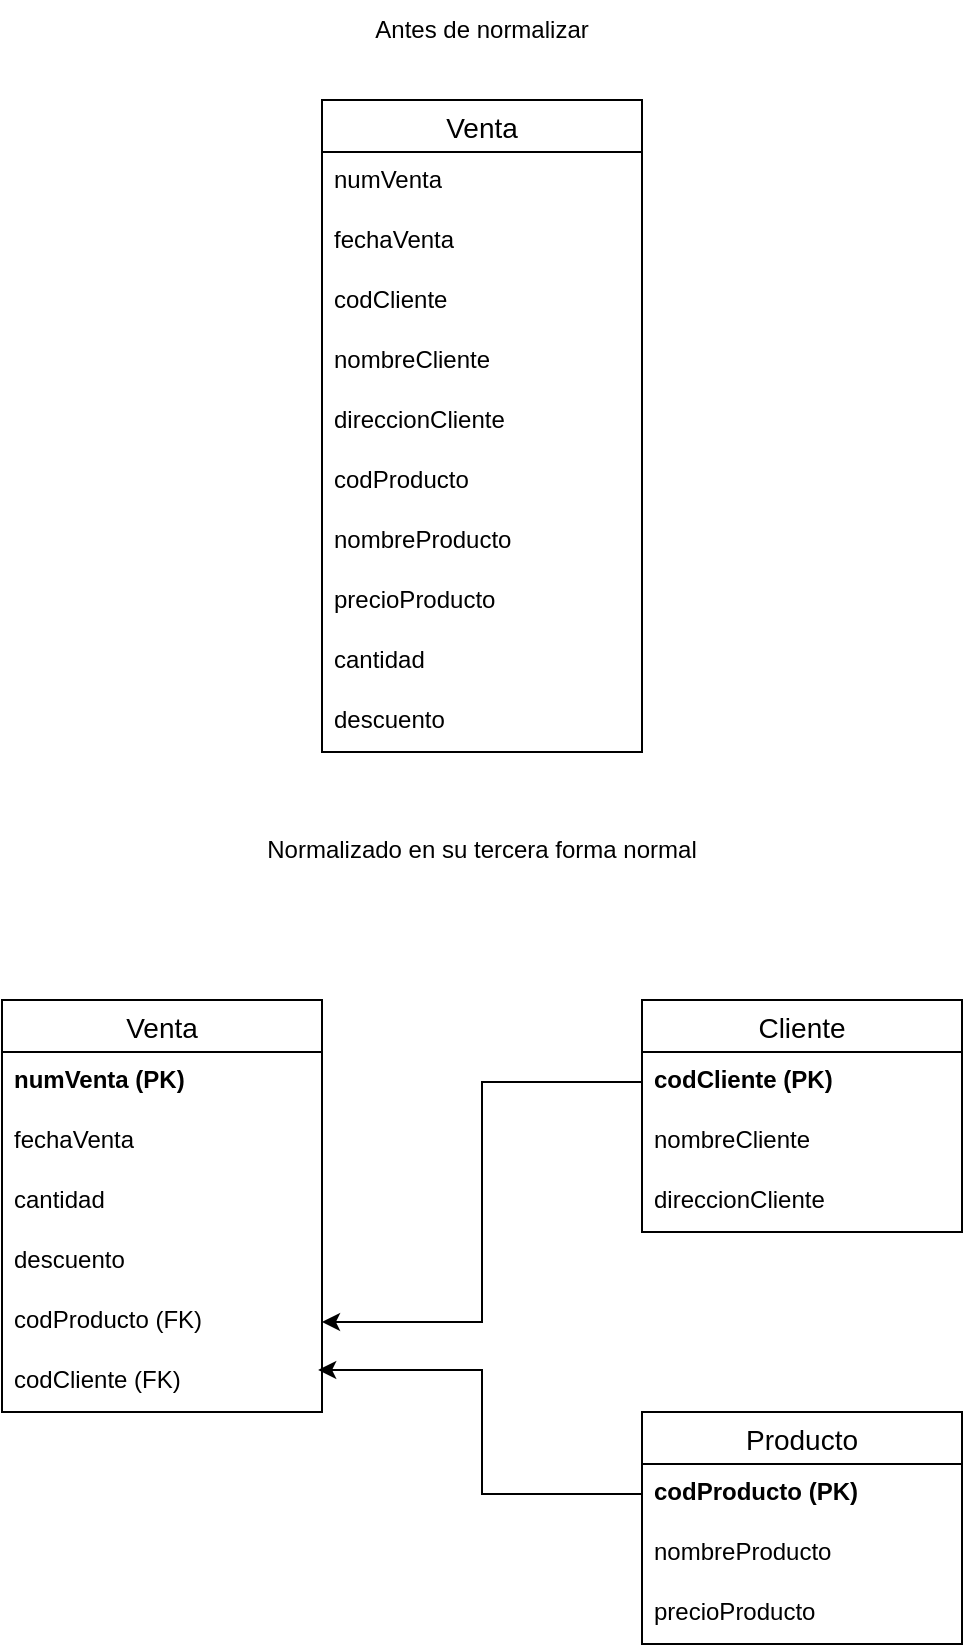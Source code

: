 <mxfile version="26.2.2">
  <diagram name="Página-1" id="7QFYeYD8on5uCk-vtlDz">
    <mxGraphModel dx="1020" dy="748" grid="1" gridSize="10" guides="1" tooltips="1" connect="1" arrows="1" fold="1" page="1" pageScale="1" pageWidth="827" pageHeight="1169" math="0" shadow="0">
      <root>
        <mxCell id="0" />
        <mxCell id="1" parent="0" />
        <mxCell id="vMyMsXov3QkHwiZb69UI-1" value="Venta" style="swimlane;fontStyle=0;childLayout=stackLayout;horizontal=1;startSize=26;horizontalStack=0;resizeParent=1;resizeParentMax=0;resizeLast=0;collapsible=1;marginBottom=0;align=center;fontSize=14;" parent="1" vertex="1">
          <mxGeometry x="355" y="60" width="160" height="326" as="geometry" />
        </mxCell>
        <mxCell id="vMyMsXov3QkHwiZb69UI-2" value="numVenta" style="text;strokeColor=none;fillColor=none;spacingLeft=4;spacingRight=4;overflow=hidden;rotatable=0;points=[[0,0.5],[1,0.5]];portConstraint=eastwest;fontSize=12;whiteSpace=wrap;html=1;" parent="vMyMsXov3QkHwiZb69UI-1" vertex="1">
          <mxGeometry y="26" width="160" height="30" as="geometry" />
        </mxCell>
        <mxCell id="vMyMsXov3QkHwiZb69UI-3" value="fechaVenta" style="text;strokeColor=none;fillColor=none;spacingLeft=4;spacingRight=4;overflow=hidden;rotatable=0;points=[[0,0.5],[1,0.5]];portConstraint=eastwest;fontSize=12;whiteSpace=wrap;html=1;" parent="vMyMsXov3QkHwiZb69UI-1" vertex="1">
          <mxGeometry y="56" width="160" height="30" as="geometry" />
        </mxCell>
        <mxCell id="vMyMsXov3QkHwiZb69UI-4" value="codCliente" style="text;strokeColor=none;fillColor=none;spacingLeft=4;spacingRight=4;overflow=hidden;rotatable=0;points=[[0,0.5],[1,0.5]];portConstraint=eastwest;fontSize=12;whiteSpace=wrap;html=1;" parent="vMyMsXov3QkHwiZb69UI-1" vertex="1">
          <mxGeometry y="86" width="160" height="30" as="geometry" />
        </mxCell>
        <mxCell id="vMyMsXov3QkHwiZb69UI-5" value="nombreCliente" style="text;strokeColor=none;fillColor=none;spacingLeft=4;spacingRight=4;overflow=hidden;rotatable=0;points=[[0,0.5],[1,0.5]];portConstraint=eastwest;fontSize=12;whiteSpace=wrap;html=1;" parent="vMyMsXov3QkHwiZb69UI-1" vertex="1">
          <mxGeometry y="116" width="160" height="30" as="geometry" />
        </mxCell>
        <mxCell id="vMyMsXov3QkHwiZb69UI-6" value="direccionCliente" style="text;strokeColor=none;fillColor=none;spacingLeft=4;spacingRight=4;overflow=hidden;rotatable=0;points=[[0,0.5],[1,0.5]];portConstraint=eastwest;fontSize=12;whiteSpace=wrap;html=1;" parent="vMyMsXov3QkHwiZb69UI-1" vertex="1">
          <mxGeometry y="146" width="160" height="30" as="geometry" />
        </mxCell>
        <mxCell id="vMyMsXov3QkHwiZb69UI-7" value="codProducto" style="text;strokeColor=none;fillColor=none;spacingLeft=4;spacingRight=4;overflow=hidden;rotatable=0;points=[[0,0.5],[1,0.5]];portConstraint=eastwest;fontSize=12;whiteSpace=wrap;html=1;" parent="vMyMsXov3QkHwiZb69UI-1" vertex="1">
          <mxGeometry y="176" width="160" height="30" as="geometry" />
        </mxCell>
        <mxCell id="vMyMsXov3QkHwiZb69UI-8" value="nombreProducto" style="text;strokeColor=none;fillColor=none;spacingLeft=4;spacingRight=4;overflow=hidden;rotatable=0;points=[[0,0.5],[1,0.5]];portConstraint=eastwest;fontSize=12;whiteSpace=wrap;html=1;" parent="vMyMsXov3QkHwiZb69UI-1" vertex="1">
          <mxGeometry y="206" width="160" height="30" as="geometry" />
        </mxCell>
        <mxCell id="vMyMsXov3QkHwiZb69UI-9" value="precioProducto" style="text;strokeColor=none;fillColor=none;spacingLeft=4;spacingRight=4;overflow=hidden;rotatable=0;points=[[0,0.5],[1,0.5]];portConstraint=eastwest;fontSize=12;whiteSpace=wrap;html=1;" parent="vMyMsXov3QkHwiZb69UI-1" vertex="1">
          <mxGeometry y="236" width="160" height="30" as="geometry" />
        </mxCell>
        <mxCell id="vMyMsXov3QkHwiZb69UI-10" value="cantidad" style="text;strokeColor=none;fillColor=none;spacingLeft=4;spacingRight=4;overflow=hidden;rotatable=0;points=[[0,0.5],[1,0.5]];portConstraint=eastwest;fontSize=12;whiteSpace=wrap;html=1;" parent="vMyMsXov3QkHwiZb69UI-1" vertex="1">
          <mxGeometry y="266" width="160" height="30" as="geometry" />
        </mxCell>
        <mxCell id="vMyMsXov3QkHwiZb69UI-11" value="descuento" style="text;strokeColor=none;fillColor=none;spacingLeft=4;spacingRight=4;overflow=hidden;rotatable=0;points=[[0,0.5],[1,0.5]];portConstraint=eastwest;fontSize=12;whiteSpace=wrap;html=1;" parent="vMyMsXov3QkHwiZb69UI-1" vertex="1">
          <mxGeometry y="296" width="160" height="30" as="geometry" />
        </mxCell>
        <mxCell id="vMyMsXov3QkHwiZb69UI-12" value="Venta" style="swimlane;fontStyle=0;childLayout=stackLayout;horizontal=1;startSize=26;horizontalStack=0;resizeParent=1;resizeParentMax=0;resizeLast=0;collapsible=1;marginBottom=0;align=center;fontSize=14;" parent="1" vertex="1">
          <mxGeometry x="195" y="510" width="160" height="206" as="geometry" />
        </mxCell>
        <mxCell id="vMyMsXov3QkHwiZb69UI-13" value="numVenta (PK)" style="text;strokeColor=none;fillColor=none;spacingLeft=4;spacingRight=4;overflow=hidden;rotatable=0;points=[[0,0.5],[1,0.5]];portConstraint=eastwest;fontSize=12;whiteSpace=wrap;html=1;fontStyle=1" parent="vMyMsXov3QkHwiZb69UI-12" vertex="1">
          <mxGeometry y="26" width="160" height="30" as="geometry" />
        </mxCell>
        <mxCell id="vMyMsXov3QkHwiZb69UI-14" value="fechaVenta" style="text;strokeColor=none;fillColor=none;spacingLeft=4;spacingRight=4;overflow=hidden;rotatable=0;points=[[0,0.5],[1,0.5]];portConstraint=eastwest;fontSize=12;whiteSpace=wrap;html=1;" parent="vMyMsXov3QkHwiZb69UI-12" vertex="1">
          <mxGeometry y="56" width="160" height="30" as="geometry" />
        </mxCell>
        <mxCell id="vMyMsXov3QkHwiZb69UI-21" value="cantidad" style="text;strokeColor=none;fillColor=none;spacingLeft=4;spacingRight=4;overflow=hidden;rotatable=0;points=[[0,0.5],[1,0.5]];portConstraint=eastwest;fontSize=12;whiteSpace=wrap;html=1;" parent="vMyMsXov3QkHwiZb69UI-12" vertex="1">
          <mxGeometry y="86" width="160" height="30" as="geometry" />
        </mxCell>
        <mxCell id="vMyMsXov3QkHwiZb69UI-22" value="descuento" style="text;strokeColor=none;fillColor=none;spacingLeft=4;spacingRight=4;overflow=hidden;rotatable=0;points=[[0,0.5],[1,0.5]];portConstraint=eastwest;fontSize=12;whiteSpace=wrap;html=1;" parent="vMyMsXov3QkHwiZb69UI-12" vertex="1">
          <mxGeometry y="116" width="160" height="30" as="geometry" />
        </mxCell>
        <mxCell id="vMyMsXov3QkHwiZb69UI-18" value="codProducto (FK)" style="text;strokeColor=none;fillColor=none;spacingLeft=4;spacingRight=4;overflow=hidden;rotatable=0;points=[[0,0.5],[1,0.5]];portConstraint=eastwest;fontSize=12;whiteSpace=wrap;html=1;" parent="vMyMsXov3QkHwiZb69UI-12" vertex="1">
          <mxGeometry y="146" width="160" height="30" as="geometry" />
        </mxCell>
        <mxCell id="vMyMsXov3QkHwiZb69UI-15" value="codCliente (FK)" style="text;strokeColor=none;fillColor=none;spacingLeft=4;spacingRight=4;overflow=hidden;rotatable=0;points=[[0,0.5],[1,0.5]];portConstraint=eastwest;fontSize=12;whiteSpace=wrap;html=1;" parent="vMyMsXov3QkHwiZb69UI-12" vertex="1">
          <mxGeometry y="176" width="160" height="30" as="geometry" />
        </mxCell>
        <mxCell id="vMyMsXov3QkHwiZb69UI-23" value="Producto" style="swimlane;fontStyle=0;childLayout=stackLayout;horizontal=1;startSize=26;horizontalStack=0;resizeParent=1;resizeParentMax=0;resizeLast=0;collapsible=1;marginBottom=0;align=center;fontSize=14;" parent="1" vertex="1">
          <mxGeometry x="515" y="716" width="160" height="116" as="geometry" />
        </mxCell>
        <mxCell id="vMyMsXov3QkHwiZb69UI-29" value="codProducto (PK)" style="text;strokeColor=none;fillColor=none;spacingLeft=4;spacingRight=4;overflow=hidden;rotatable=0;points=[[0,0.5],[1,0.5]];portConstraint=eastwest;fontSize=12;whiteSpace=wrap;html=1;fontStyle=1" parent="vMyMsXov3QkHwiZb69UI-23" vertex="1">
          <mxGeometry y="26" width="160" height="30" as="geometry" />
        </mxCell>
        <mxCell id="vMyMsXov3QkHwiZb69UI-30" value="nombreProducto" style="text;strokeColor=none;fillColor=none;spacingLeft=4;spacingRight=4;overflow=hidden;rotatable=0;points=[[0,0.5],[1,0.5]];portConstraint=eastwest;fontSize=12;whiteSpace=wrap;html=1;" parent="vMyMsXov3QkHwiZb69UI-23" vertex="1">
          <mxGeometry y="56" width="160" height="30" as="geometry" />
        </mxCell>
        <mxCell id="vMyMsXov3QkHwiZb69UI-31" value="precioProducto" style="text;strokeColor=none;fillColor=none;spacingLeft=4;spacingRight=4;overflow=hidden;rotatable=0;points=[[0,0.5],[1,0.5]];portConstraint=eastwest;fontSize=12;whiteSpace=wrap;html=1;" parent="vMyMsXov3QkHwiZb69UI-23" vertex="1">
          <mxGeometry y="86" width="160" height="30" as="geometry" />
        </mxCell>
        <mxCell id="vMyMsXov3QkHwiZb69UI-34" value="Cliente" style="swimlane;fontStyle=0;childLayout=stackLayout;horizontal=1;startSize=26;horizontalStack=0;resizeParent=1;resizeParentMax=0;resizeLast=0;collapsible=1;marginBottom=0;align=center;fontSize=14;" parent="1" vertex="1">
          <mxGeometry x="515" y="510" width="160" height="116" as="geometry" />
        </mxCell>
        <mxCell id="vMyMsXov3QkHwiZb69UI-37" value="codCliente (PK)" style="text;strokeColor=none;fillColor=none;spacingLeft=4;spacingRight=4;overflow=hidden;rotatable=0;points=[[0,0.5],[1,0.5]];portConstraint=eastwest;fontSize=12;whiteSpace=wrap;html=1;fontStyle=1" parent="vMyMsXov3QkHwiZb69UI-34" vertex="1">
          <mxGeometry y="26" width="160" height="30" as="geometry" />
        </mxCell>
        <mxCell id="vMyMsXov3QkHwiZb69UI-38" value="nombreCliente" style="text;strokeColor=none;fillColor=none;spacingLeft=4;spacingRight=4;overflow=hidden;rotatable=0;points=[[0,0.5],[1,0.5]];portConstraint=eastwest;fontSize=12;whiteSpace=wrap;html=1;" parent="vMyMsXov3QkHwiZb69UI-34" vertex="1">
          <mxGeometry y="56" width="160" height="30" as="geometry" />
        </mxCell>
        <mxCell id="vMyMsXov3QkHwiZb69UI-39" value="direccionCliente" style="text;strokeColor=none;fillColor=none;spacingLeft=4;spacingRight=4;overflow=hidden;rotatable=0;points=[[0,0.5],[1,0.5]];portConstraint=eastwest;fontSize=12;whiteSpace=wrap;html=1;" parent="vMyMsXov3QkHwiZb69UI-34" vertex="1">
          <mxGeometry y="86" width="160" height="30" as="geometry" />
        </mxCell>
        <mxCell id="p5YRXiVPVm3ZT_z9BIRy-1" value="Antes de normalizar" style="text;html=1;align=center;verticalAlign=middle;whiteSpace=wrap;rounded=0;" vertex="1" parent="1">
          <mxGeometry x="360" y="10" width="150" height="30" as="geometry" />
        </mxCell>
        <mxCell id="p5YRXiVPVm3ZT_z9BIRy-2" value="Normalizado en su tercera forma normal" style="text;html=1;align=center;verticalAlign=middle;whiteSpace=wrap;rounded=0;" vertex="1" parent="1">
          <mxGeometry x="310" y="420" width="250" height="30" as="geometry" />
        </mxCell>
        <mxCell id="p5YRXiVPVm3ZT_z9BIRy-3" style="edgeStyle=orthogonalEdgeStyle;rounded=0;orthogonalLoop=1;jettySize=auto;html=1;exitX=0;exitY=0.5;exitDx=0;exitDy=0;entryX=1;entryY=0.5;entryDx=0;entryDy=0;" edge="1" parent="1" source="vMyMsXov3QkHwiZb69UI-37" target="vMyMsXov3QkHwiZb69UI-18">
          <mxGeometry relative="1" as="geometry" />
        </mxCell>
        <mxCell id="p5YRXiVPVm3ZT_z9BIRy-4" style="edgeStyle=orthogonalEdgeStyle;rounded=0;orthogonalLoop=1;jettySize=auto;html=1;exitX=0;exitY=0.5;exitDx=0;exitDy=0;entryX=0.988;entryY=0.3;entryDx=0;entryDy=0;entryPerimeter=0;" edge="1" parent="1" source="vMyMsXov3QkHwiZb69UI-29" target="vMyMsXov3QkHwiZb69UI-15">
          <mxGeometry relative="1" as="geometry" />
        </mxCell>
      </root>
    </mxGraphModel>
  </diagram>
</mxfile>
